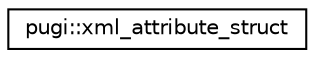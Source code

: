 digraph G
{
 // INTERACTIVE_SVG=YES
  edge [fontname="Helvetica",fontsize="10",labelfontname="Helvetica",labelfontsize="10"];
  node [fontname="Helvetica",fontsize="10",shape=record];
  rankdir="LR";
  Node1 [label="pugi::xml_attribute_struct",height=0.2,width=0.4,color="black", fillcolor="white", style="filled",URL="$df/da1/structpugi_1_1xml__attribute__struct.html",tooltip="A &#39;name=value&#39; XML attribute structure."];
}
